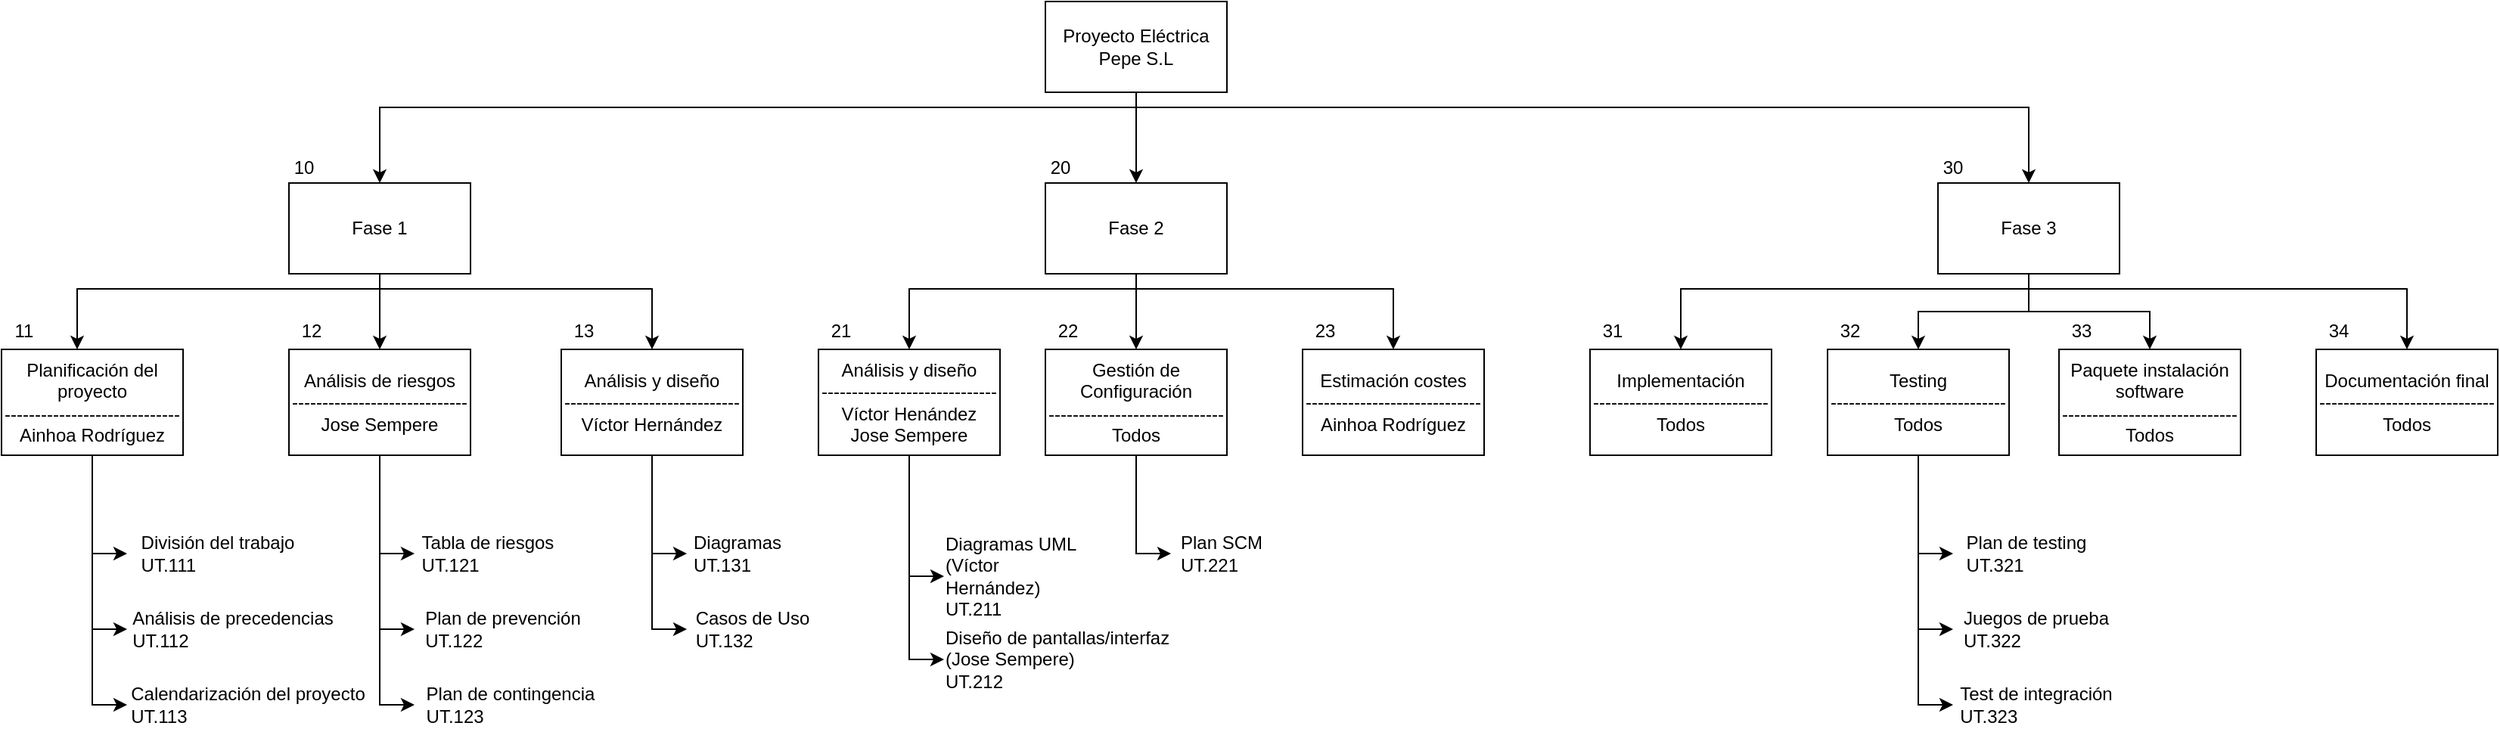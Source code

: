 <mxfile version="17.4.2" type="device"><diagram id="prtHgNgQTEPvFCAcTncT" name="Page-1"><mxGraphModel dx="1633" dy="593" grid="1" gridSize="10" guides="1" tooltips="1" connect="1" arrows="1" fold="1" page="1" pageScale="1" pageWidth="827" pageHeight="1169" math="0" shadow="0"><root><mxCell id="0"/><mxCell id="1" parent="0"/><mxCell id="x5vq5w9e8mtI1vb9CC-X-5" style="edgeStyle=orthogonalEdgeStyle;rounded=0;orthogonalLoop=1;jettySize=auto;html=1;" parent="1" source="x5vq5w9e8mtI1vb9CC-X-1" target="x5vq5w9e8mtI1vb9CC-X-3" edge="1"><mxGeometry relative="1" as="geometry"/></mxCell><mxCell id="x5vq5w9e8mtI1vb9CC-X-6" style="edgeStyle=orthogonalEdgeStyle;rounded=0;orthogonalLoop=1;jettySize=auto;html=1;entryX=0.5;entryY=0;entryDx=0;entryDy=0;" parent="1" source="x5vq5w9e8mtI1vb9CC-X-1" target="x5vq5w9e8mtI1vb9CC-X-2" edge="1"><mxGeometry relative="1" as="geometry"><Array as="points"><mxPoint x="370" y="130"/><mxPoint x="-130" y="130"/></Array></mxGeometry></mxCell><mxCell id="x5vq5w9e8mtI1vb9CC-X-7" style="edgeStyle=orthogonalEdgeStyle;rounded=0;orthogonalLoop=1;jettySize=auto;html=1;entryX=0.5;entryY=0;entryDx=0;entryDy=0;" parent="1" source="x5vq5w9e8mtI1vb9CC-X-1" target="x5vq5w9e8mtI1vb9CC-X-4" edge="1"><mxGeometry relative="1" as="geometry"><Array as="points"><mxPoint x="370" y="130"/><mxPoint x="960" y="130"/></Array></mxGeometry></mxCell><mxCell id="x5vq5w9e8mtI1vb9CC-X-1" value="&lt;font style=&quot;vertical-align: inherit&quot;&gt;&lt;font style=&quot;vertical-align: inherit&quot;&gt;Proyecto Eléctrica&lt;br&gt;Pepe S.L&lt;br&gt;&lt;/font&gt;&lt;/font&gt;" style="rounded=0;whiteSpace=wrap;html=1;" parent="1" vertex="1"><mxGeometry x="310" y="60" width="120" height="60" as="geometry"/></mxCell><mxCell id="x5vq5w9e8mtI1vb9CC-X-32" style="edgeStyle=orthogonalEdgeStyle;rounded=0;orthogonalLoop=1;jettySize=auto;html=1;" parent="1" source="x5vq5w9e8mtI1vb9CC-X-2" target="x5vq5w9e8mtI1vb9CC-X-8" edge="1"><mxGeometry relative="1" as="geometry"><Array as="points"><mxPoint x="-130" y="250"/><mxPoint x="-330" y="250"/></Array></mxGeometry></mxCell><mxCell id="x5vq5w9e8mtI1vb9CC-X-33" style="edgeStyle=orthogonalEdgeStyle;rounded=0;orthogonalLoop=1;jettySize=auto;html=1;" parent="1" source="x5vq5w9e8mtI1vb9CC-X-2" target="x5vq5w9e8mtI1vb9CC-X-19" edge="1"><mxGeometry relative="1" as="geometry"/></mxCell><mxCell id="x5vq5w9e8mtI1vb9CC-X-34" style="edgeStyle=orthogonalEdgeStyle;rounded=0;orthogonalLoop=1;jettySize=auto;html=1;entryX=0.5;entryY=0;entryDx=0;entryDy=0;" parent="1" source="x5vq5w9e8mtI1vb9CC-X-2" target="x5vq5w9e8mtI1vb9CC-X-27" edge="1"><mxGeometry relative="1" as="geometry"><Array as="points"><mxPoint x="-130" y="250"/><mxPoint x="50" y="250"/></Array></mxGeometry></mxCell><mxCell id="x5vq5w9e8mtI1vb9CC-X-2" value="&lt;font style=&quot;vertical-align: inherit&quot;&gt;&lt;font style=&quot;vertical-align: inherit&quot;&gt;Fase 1&lt;/font&gt;&lt;/font&gt;" style="rounded=0;whiteSpace=wrap;html=1;" parent="1" vertex="1"><mxGeometry x="-190" y="180" width="120" height="60" as="geometry"/></mxCell><mxCell id="x5vq5w9e8mtI1vb9CC-X-55" style="edgeStyle=orthogonalEdgeStyle;rounded=0;orthogonalLoop=1;jettySize=auto;html=1;entryX=0.5;entryY=0;entryDx=0;entryDy=0;" parent="1" source="x5vq5w9e8mtI1vb9CC-X-3" target="x5vq5w9e8mtI1vb9CC-X-38" edge="1"><mxGeometry relative="1" as="geometry"><Array as="points"><mxPoint x="370" y="250"/><mxPoint x="220" y="250"/></Array></mxGeometry></mxCell><mxCell id="x5vq5w9e8mtI1vb9CC-X-56" style="edgeStyle=orthogonalEdgeStyle;rounded=0;orthogonalLoop=1;jettySize=auto;html=1;entryX=0.5;entryY=0;entryDx=0;entryDy=0;" parent="1" source="x5vq5w9e8mtI1vb9CC-X-3" target="x5vq5w9e8mtI1vb9CC-X-46" edge="1"><mxGeometry relative="1" as="geometry"/></mxCell><mxCell id="x5vq5w9e8mtI1vb9CC-X-57" style="edgeStyle=orthogonalEdgeStyle;rounded=0;orthogonalLoop=1;jettySize=auto;html=1;entryX=0.5;entryY=0;entryDx=0;entryDy=0;" parent="1" source="x5vq5w9e8mtI1vb9CC-X-3" target="x5vq5w9e8mtI1vb9CC-X-52" edge="1"><mxGeometry relative="1" as="geometry"><Array as="points"><mxPoint x="370" y="250"/><mxPoint x="540" y="250"/></Array></mxGeometry></mxCell><mxCell id="x5vq5w9e8mtI1vb9CC-X-3" value="&lt;font style=&quot;vertical-align: inherit&quot;&gt;&lt;font style=&quot;vertical-align: inherit&quot;&gt;Fase 2&lt;/font&gt;&lt;/font&gt;" style="rounded=0;whiteSpace=wrap;html=1;" parent="1" vertex="1"><mxGeometry x="310" y="180" width="120" height="60" as="geometry"/></mxCell><mxCell id="x5vq5w9e8mtI1vb9CC-X-74" style="edgeStyle=orthogonalEdgeStyle;rounded=0;orthogonalLoop=1;jettySize=auto;html=1;" parent="1" source="x5vq5w9e8mtI1vb9CC-X-4" target="x5vq5w9e8mtI1vb9CC-X-59" edge="1"><mxGeometry relative="1" as="geometry"><Array as="points"><mxPoint x="960" y="250"/><mxPoint x="730" y="250"/></Array></mxGeometry></mxCell><mxCell id="x5vq5w9e8mtI1vb9CC-X-75" style="edgeStyle=orthogonalEdgeStyle;rounded=0;orthogonalLoop=1;jettySize=auto;html=1;entryX=0.5;entryY=0;entryDx=0;entryDy=0;" parent="1" source="x5vq5w9e8mtI1vb9CC-X-4" target="x5vq5w9e8mtI1vb9CC-X-64" edge="1"><mxGeometry relative="1" as="geometry"/></mxCell><mxCell id="x5vq5w9e8mtI1vb9CC-X-76" style="edgeStyle=orthogonalEdgeStyle;rounded=0;orthogonalLoop=1;jettySize=auto;html=1;" parent="1" source="x5vq5w9e8mtI1vb9CC-X-4" target="x5vq5w9e8mtI1vb9CC-X-70" edge="1"><mxGeometry relative="1" as="geometry"/></mxCell><mxCell id="x5vq5w9e8mtI1vb9CC-X-77" style="edgeStyle=orthogonalEdgeStyle;rounded=0;orthogonalLoop=1;jettySize=auto;html=1;" parent="1" source="x5vq5w9e8mtI1vb9CC-X-4" target="x5vq5w9e8mtI1vb9CC-X-72" edge="1"><mxGeometry relative="1" as="geometry"><Array as="points"><mxPoint x="960" y="250"/><mxPoint x="1210" y="250"/></Array></mxGeometry></mxCell><mxCell id="x5vq5w9e8mtI1vb9CC-X-4" value="&lt;font style=&quot;vertical-align: inherit&quot;&gt;&lt;font style=&quot;vertical-align: inherit&quot;&gt;Fase 3&lt;/font&gt;&lt;/font&gt;" style="rounded=0;whiteSpace=wrap;html=1;" parent="1" vertex="1"><mxGeometry x="900" y="180" width="120" height="60" as="geometry"/></mxCell><mxCell id="x5vq5w9e8mtI1vb9CC-X-13" style="edgeStyle=orthogonalEdgeStyle;rounded=0;orthogonalLoop=1;jettySize=auto;html=1;entryX=0;entryY=0.5;entryDx=0;entryDy=0;" parent="1" source="x5vq5w9e8mtI1vb9CC-X-8" target="x5vq5w9e8mtI1vb9CC-X-9" edge="1"><mxGeometry relative="1" as="geometry"/></mxCell><mxCell id="x5vq5w9e8mtI1vb9CC-X-14" style="edgeStyle=orthogonalEdgeStyle;rounded=0;orthogonalLoop=1;jettySize=auto;html=1;entryX=0;entryY=0.5;entryDx=0;entryDy=0;" parent="1" source="x5vq5w9e8mtI1vb9CC-X-8" target="x5vq5w9e8mtI1vb9CC-X-11" edge="1"><mxGeometry relative="1" as="geometry"/></mxCell><mxCell id="x5vq5w9e8mtI1vb9CC-X-15" style="edgeStyle=orthogonalEdgeStyle;rounded=0;orthogonalLoop=1;jettySize=auto;html=1;entryX=0;entryY=0.5;entryDx=0;entryDy=0;" parent="1" source="x5vq5w9e8mtI1vb9CC-X-8" target="x5vq5w9e8mtI1vb9CC-X-12" edge="1"><mxGeometry relative="1" as="geometry"/></mxCell><mxCell id="x5vq5w9e8mtI1vb9CC-X-8" value="Planificación del proyecto&lt;br&gt;-----------------------------&lt;br&gt;Ainhoa Rodríguez" style="rounded=0;whiteSpace=wrap;html=1;" parent="1" vertex="1"><mxGeometry x="-380" y="290" width="120" height="70" as="geometry"/></mxCell><mxCell id="x5vq5w9e8mtI1vb9CC-X-9" value="División del trabajo&lt;br&gt;&lt;div style=&quot;text-align: left&quot;&gt;&lt;span&gt;UT.111&lt;/span&gt;&lt;/div&gt;" style="text;html=1;strokeColor=none;fillColor=none;align=center;verticalAlign=middle;whiteSpace=wrap;rounded=0;" parent="1" vertex="1"><mxGeometry x="-297" y="410" width="120" height="30" as="geometry"/></mxCell><mxCell id="x5vq5w9e8mtI1vb9CC-X-10" value="11" style="text;html=1;strokeColor=none;fillColor=none;align=center;verticalAlign=middle;whiteSpace=wrap;rounded=0;" parent="1" vertex="1"><mxGeometry x="-380" y="270" width="30" height="15" as="geometry"/></mxCell><mxCell id="x5vq5w9e8mtI1vb9CC-X-11" value="Análisis de precedencias&lt;br&gt;&lt;div style=&quot;text-align: left&quot;&gt;&lt;span&gt;UT.112&lt;/span&gt;&lt;/div&gt;" style="text;html=1;strokeColor=none;fillColor=none;align=center;verticalAlign=middle;whiteSpace=wrap;rounded=0;" parent="1" vertex="1"><mxGeometry x="-297" y="460" width="140" height="30" as="geometry"/></mxCell><mxCell id="x5vq5w9e8mtI1vb9CC-X-12" value="Calendarización del proyecto&lt;br&gt;&lt;div style=&quot;text-align: left&quot;&gt;&lt;span&gt;UT.113&lt;/span&gt;&lt;/div&gt;" style="text;html=1;strokeColor=none;fillColor=none;align=center;verticalAlign=middle;whiteSpace=wrap;rounded=0;" parent="1" vertex="1"><mxGeometry x="-297" y="510" width="160" height="30" as="geometry"/></mxCell><mxCell id="x5vq5w9e8mtI1vb9CC-X-16" style="edgeStyle=orthogonalEdgeStyle;rounded=0;orthogonalLoop=1;jettySize=auto;html=1;entryX=0;entryY=0.5;entryDx=0;entryDy=0;" parent="1" source="x5vq5w9e8mtI1vb9CC-X-19" target="x5vq5w9e8mtI1vb9CC-X-20" edge="1"><mxGeometry relative="1" as="geometry"/></mxCell><mxCell id="x5vq5w9e8mtI1vb9CC-X-17" style="edgeStyle=orthogonalEdgeStyle;rounded=0;orthogonalLoop=1;jettySize=auto;html=1;entryX=0;entryY=0.5;entryDx=0;entryDy=0;" parent="1" source="x5vq5w9e8mtI1vb9CC-X-19" target="x5vq5w9e8mtI1vb9CC-X-22" edge="1"><mxGeometry relative="1" as="geometry"/></mxCell><mxCell id="x5vq5w9e8mtI1vb9CC-X-18" style="edgeStyle=orthogonalEdgeStyle;rounded=0;orthogonalLoop=1;jettySize=auto;html=1;entryX=0;entryY=0.5;entryDx=0;entryDy=0;" parent="1" source="x5vq5w9e8mtI1vb9CC-X-19" target="x5vq5w9e8mtI1vb9CC-X-23" edge="1"><mxGeometry relative="1" as="geometry"/></mxCell><mxCell id="x5vq5w9e8mtI1vb9CC-X-19" value="Análisis de riesgos&lt;br&gt;-----------------------------&lt;br&gt;Jose Sempere" style="rounded=0;whiteSpace=wrap;html=1;" parent="1" vertex="1"><mxGeometry x="-190" y="290" width="120" height="70" as="geometry"/></mxCell><mxCell id="x5vq5w9e8mtI1vb9CC-X-20" value="Tabla de riesgos&lt;br&gt;&lt;div style=&quot;text-align: left&quot;&gt;&lt;span&gt;UT.121&lt;/span&gt;&lt;/div&gt;" style="text;html=1;strokeColor=none;fillColor=none;align=center;verticalAlign=middle;whiteSpace=wrap;rounded=0;" parent="1" vertex="1"><mxGeometry x="-107" y="410" width="97" height="30" as="geometry"/></mxCell><mxCell id="x5vq5w9e8mtI1vb9CC-X-21" value="12" style="text;html=1;strokeColor=none;fillColor=none;align=center;verticalAlign=middle;whiteSpace=wrap;rounded=0;" parent="1" vertex="1"><mxGeometry x="-190" y="270" width="30" height="15" as="geometry"/></mxCell><mxCell id="x5vq5w9e8mtI1vb9CC-X-22" value="Plan de prevención&lt;br&gt;&lt;div style=&quot;text-align: left&quot;&gt;&lt;span&gt;UT.122&lt;/span&gt;&lt;/div&gt;" style="text;html=1;strokeColor=none;fillColor=none;align=center;verticalAlign=middle;whiteSpace=wrap;rounded=0;" parent="1" vertex="1"><mxGeometry x="-107" y="460" width="117" height="30" as="geometry"/></mxCell><mxCell id="x5vq5w9e8mtI1vb9CC-X-23" value="Plan de contingencia&lt;br&gt;&lt;div style=&quot;text-align: left&quot;&gt;&lt;span&gt;UT.123&lt;/span&gt;&lt;/div&gt;" style="text;html=1;strokeColor=none;fillColor=none;align=center;verticalAlign=middle;whiteSpace=wrap;rounded=0;" parent="1" vertex="1"><mxGeometry x="-107" y="510" width="127" height="30" as="geometry"/></mxCell><mxCell id="x5vq5w9e8mtI1vb9CC-X-24" style="edgeStyle=orthogonalEdgeStyle;rounded=0;orthogonalLoop=1;jettySize=auto;html=1;entryX=0;entryY=0.5;entryDx=0;entryDy=0;" parent="1" source="x5vq5w9e8mtI1vb9CC-X-27" target="x5vq5w9e8mtI1vb9CC-X-28" edge="1"><mxGeometry relative="1" as="geometry"/></mxCell><mxCell id="x5vq5w9e8mtI1vb9CC-X-25" style="edgeStyle=orthogonalEdgeStyle;rounded=0;orthogonalLoop=1;jettySize=auto;html=1;entryX=0;entryY=0.5;entryDx=0;entryDy=0;" parent="1" source="x5vq5w9e8mtI1vb9CC-X-27" target="x5vq5w9e8mtI1vb9CC-X-30" edge="1"><mxGeometry relative="1" as="geometry"/></mxCell><mxCell id="x5vq5w9e8mtI1vb9CC-X-27" value="Análisis y diseño&lt;br&gt;-----------------------------&lt;br&gt;Víctor Hernández" style="rounded=0;whiteSpace=wrap;html=1;" parent="1" vertex="1"><mxGeometry x="-10" y="290" width="120" height="70" as="geometry"/></mxCell><mxCell id="x5vq5w9e8mtI1vb9CC-X-28" value="Diagramas&lt;br&gt;&lt;div style=&quot;text-align: left&quot;&gt;&lt;span&gt;UT.131&lt;/span&gt;&lt;/div&gt;" style="text;html=1;strokeColor=none;fillColor=none;align=center;verticalAlign=middle;whiteSpace=wrap;rounded=0;" parent="1" vertex="1"><mxGeometry x="73" y="410" width="67" height="30" as="geometry"/></mxCell><mxCell id="x5vq5w9e8mtI1vb9CC-X-29" value="13" style="text;html=1;strokeColor=none;fillColor=none;align=center;verticalAlign=middle;whiteSpace=wrap;rounded=0;" parent="1" vertex="1"><mxGeometry x="-10" y="270" width="30" height="15" as="geometry"/></mxCell><mxCell id="x5vq5w9e8mtI1vb9CC-X-30" value="Casos de Uso&lt;br&gt;&lt;div style=&quot;text-align: left&quot;&gt;&lt;span&gt;UT.132&lt;/span&gt;&lt;/div&gt;" style="text;html=1;strokeColor=none;fillColor=none;align=center;verticalAlign=middle;whiteSpace=wrap;rounded=0;" parent="1" vertex="1"><mxGeometry x="73" y="460" width="87" height="30" as="geometry"/></mxCell><mxCell id="x5vq5w9e8mtI1vb9CC-X-35" style="edgeStyle=orthogonalEdgeStyle;rounded=0;orthogonalLoop=1;jettySize=auto;html=1;entryX=0;entryY=0.5;entryDx=0;entryDy=0;" parent="1" source="x5vq5w9e8mtI1vb9CC-X-38" target="x5vq5w9e8mtI1vb9CC-X-39" edge="1"><mxGeometry relative="1" as="geometry"/></mxCell><mxCell id="x5vq5w9e8mtI1vb9CC-X-36" style="edgeStyle=orthogonalEdgeStyle;rounded=0;orthogonalLoop=1;jettySize=auto;html=1;entryX=0;entryY=0.5;entryDx=0;entryDy=0;" parent="1" source="x5vq5w9e8mtI1vb9CC-X-38" target="x5vq5w9e8mtI1vb9CC-X-41" edge="1"><mxGeometry relative="1" as="geometry"/></mxCell><mxCell id="x5vq5w9e8mtI1vb9CC-X-38" value="Análisis y diseño&lt;br&gt;-----------------------------&lt;br&gt;Víctor Henández&lt;br&gt;Jose Sempere" style="rounded=0;whiteSpace=wrap;html=1;" parent="1" vertex="1"><mxGeometry x="160" y="290" width="120" height="70" as="geometry"/></mxCell><mxCell id="x5vq5w9e8mtI1vb9CC-X-39" value="&lt;div style=&quot;text-align: left&quot;&gt;&lt;span&gt;Diagramas UML (Víctor Hernández)&lt;/span&gt;&lt;/div&gt;&lt;div style=&quot;text-align: left&quot;&gt;&lt;span&gt;UT.211&lt;/span&gt;&lt;/div&gt;" style="text;html=1;strokeColor=none;fillColor=none;align=center;verticalAlign=middle;whiteSpace=wrap;rounded=0;" parent="1" vertex="1"><mxGeometry x="243" y="410" width="97" height="60" as="geometry"/></mxCell><mxCell id="x5vq5w9e8mtI1vb9CC-X-40" value="21" style="text;html=1;strokeColor=none;fillColor=none;align=center;verticalAlign=middle;whiteSpace=wrap;rounded=0;" parent="1" vertex="1"><mxGeometry x="160" y="270" width="30" height="15" as="geometry"/></mxCell><mxCell id="x5vq5w9e8mtI1vb9CC-X-41" value="&lt;div style=&quot;text-align: left&quot;&gt;&lt;span&gt;Diseño de pantallas/interfaz (Jose Sempere)&lt;/span&gt;&lt;/div&gt;&lt;div style=&quot;text-align: left&quot;&gt;&lt;span&gt;UT.212&lt;/span&gt;&lt;/div&gt;" style="text;html=1;strokeColor=none;fillColor=none;align=center;verticalAlign=middle;whiteSpace=wrap;rounded=0;" parent="1" vertex="1"><mxGeometry x="243" y="460" width="157" height="70" as="geometry"/></mxCell><mxCell id="x5vq5w9e8mtI1vb9CC-X-43" value="10" style="text;html=1;strokeColor=none;fillColor=none;align=center;verticalAlign=middle;whiteSpace=wrap;rounded=0;" parent="1" vertex="1"><mxGeometry x="-190" y="160" width="20" height="20" as="geometry"/></mxCell><mxCell id="x5vq5w9e8mtI1vb9CC-X-44" style="edgeStyle=orthogonalEdgeStyle;rounded=0;orthogonalLoop=1;jettySize=auto;html=1;entryX=0;entryY=0.5;entryDx=0;entryDy=0;" parent="1" source="x5vq5w9e8mtI1vb9CC-X-46" target="x5vq5w9e8mtI1vb9CC-X-47" edge="1"><mxGeometry relative="1" as="geometry"/></mxCell><mxCell id="x5vq5w9e8mtI1vb9CC-X-46" value="Gestión de Configuración&lt;br&gt;-----------------------------&lt;br&gt;Todos" style="rounded=0;whiteSpace=wrap;html=1;" parent="1" vertex="1"><mxGeometry x="310" y="290" width="120" height="70" as="geometry"/></mxCell><mxCell id="x5vq5w9e8mtI1vb9CC-X-47" value="Plan SCM&lt;br&gt;&lt;div style=&quot;text-align: left&quot;&gt;&lt;span&gt;UT.221&lt;/span&gt;&lt;/div&gt;" style="text;html=1;strokeColor=none;fillColor=none;align=center;verticalAlign=middle;whiteSpace=wrap;rounded=0;" parent="1" vertex="1"><mxGeometry x="393" y="410" width="67" height="30" as="geometry"/></mxCell><mxCell id="x5vq5w9e8mtI1vb9CC-X-48" value="22" style="text;html=1;strokeColor=none;fillColor=none;align=center;verticalAlign=middle;whiteSpace=wrap;rounded=0;" parent="1" vertex="1"><mxGeometry x="310" y="270" width="30" height="15" as="geometry"/></mxCell><mxCell id="x5vq5w9e8mtI1vb9CC-X-50" value="20" style="text;html=1;strokeColor=none;fillColor=none;align=center;verticalAlign=middle;whiteSpace=wrap;rounded=0;" parent="1" vertex="1"><mxGeometry x="310" y="160" width="20" height="20" as="geometry"/></mxCell><mxCell id="x5vq5w9e8mtI1vb9CC-X-52" value="Estimación costes&lt;br&gt;-----------------------------&lt;br&gt;Ainhoa Rodríguez" style="rounded=0;whiteSpace=wrap;html=1;" parent="1" vertex="1"><mxGeometry x="480" y="290" width="120" height="70" as="geometry"/></mxCell><mxCell id="x5vq5w9e8mtI1vb9CC-X-54" value="23" style="text;html=1;strokeColor=none;fillColor=none;align=center;verticalAlign=middle;whiteSpace=wrap;rounded=0;" parent="1" vertex="1"><mxGeometry x="480" y="270" width="30" height="15" as="geometry"/></mxCell><mxCell id="x5vq5w9e8mtI1vb9CC-X-58" value="30" style="text;html=1;strokeColor=none;fillColor=none;align=center;verticalAlign=middle;whiteSpace=wrap;rounded=0;" parent="1" vertex="1"><mxGeometry x="900" y="160" width="20" height="20" as="geometry"/></mxCell><mxCell id="x5vq5w9e8mtI1vb9CC-X-59" value="Implementación&lt;br&gt;-----------------------------&lt;br&gt;Todos" style="rounded=0;whiteSpace=wrap;html=1;" parent="1" vertex="1"><mxGeometry x="670" y="290" width="120" height="70" as="geometry"/></mxCell><mxCell id="x5vq5w9e8mtI1vb9CC-X-60" value="31" style="text;html=1;strokeColor=none;fillColor=none;align=center;verticalAlign=middle;whiteSpace=wrap;rounded=0;" parent="1" vertex="1"><mxGeometry x="670" y="270" width="30" height="15" as="geometry"/></mxCell><mxCell id="x5vq5w9e8mtI1vb9CC-X-61" style="edgeStyle=orthogonalEdgeStyle;rounded=0;orthogonalLoop=1;jettySize=auto;html=1;entryX=0;entryY=0.5;entryDx=0;entryDy=0;" parent="1" source="x5vq5w9e8mtI1vb9CC-X-64" target="x5vq5w9e8mtI1vb9CC-X-65" edge="1"><mxGeometry relative="1" as="geometry"/></mxCell><mxCell id="x5vq5w9e8mtI1vb9CC-X-62" style="edgeStyle=orthogonalEdgeStyle;rounded=0;orthogonalLoop=1;jettySize=auto;html=1;entryX=0;entryY=0.5;entryDx=0;entryDy=0;" parent="1" source="x5vq5w9e8mtI1vb9CC-X-64" target="x5vq5w9e8mtI1vb9CC-X-67" edge="1"><mxGeometry relative="1" as="geometry"/></mxCell><mxCell id="x5vq5w9e8mtI1vb9CC-X-69" style="edgeStyle=orthogonalEdgeStyle;rounded=0;orthogonalLoop=1;jettySize=auto;html=1;entryX=0;entryY=0.5;entryDx=0;entryDy=0;" parent="1" source="x5vq5w9e8mtI1vb9CC-X-64" target="x5vq5w9e8mtI1vb9CC-X-68" edge="1"><mxGeometry relative="1" as="geometry"/></mxCell><mxCell id="x5vq5w9e8mtI1vb9CC-X-64" value="Testing&lt;br&gt;-----------------------------&lt;br&gt;Todos" style="rounded=0;whiteSpace=wrap;html=1;" parent="1" vertex="1"><mxGeometry x="827" y="290" width="120" height="70" as="geometry"/></mxCell><mxCell id="x5vq5w9e8mtI1vb9CC-X-65" value="Plan de testing&lt;br&gt;&lt;div style=&quot;text-align: left&quot;&gt;&lt;span&gt;UT.321&lt;/span&gt;&lt;/div&gt;" style="text;html=1;strokeColor=none;fillColor=none;align=center;verticalAlign=middle;whiteSpace=wrap;rounded=0;" parent="1" vertex="1"><mxGeometry x="910" y="410" width="97" height="30" as="geometry"/></mxCell><mxCell id="x5vq5w9e8mtI1vb9CC-X-66" value="32" style="text;html=1;strokeColor=none;fillColor=none;align=center;verticalAlign=middle;whiteSpace=wrap;rounded=0;" parent="1" vertex="1"><mxGeometry x="827" y="270" width="30" height="15" as="geometry"/></mxCell><mxCell id="x5vq5w9e8mtI1vb9CC-X-67" value="Juegos de prueba&lt;br&gt;&lt;div style=&quot;text-align: left&quot;&gt;&lt;span&gt;UT.322&lt;/span&gt;&lt;/div&gt;" style="text;html=1;strokeColor=none;fillColor=none;align=center;verticalAlign=middle;whiteSpace=wrap;rounded=0;" parent="1" vertex="1"><mxGeometry x="910" y="460" width="110" height="30" as="geometry"/></mxCell><mxCell id="x5vq5w9e8mtI1vb9CC-X-68" value="Test de integración&lt;br&gt;&lt;div style=&quot;text-align: left&quot;&gt;&lt;span&gt;UT.323&lt;/span&gt;&lt;/div&gt;" style="text;html=1;strokeColor=none;fillColor=none;align=center;verticalAlign=middle;whiteSpace=wrap;rounded=0;" parent="1" vertex="1"><mxGeometry x="910" y="510" width="110" height="30" as="geometry"/></mxCell><mxCell id="x5vq5w9e8mtI1vb9CC-X-70" value="Paquete instalación software&lt;br&gt;-----------------------------&lt;br&gt;Todos" style="rounded=0;whiteSpace=wrap;html=1;" parent="1" vertex="1"><mxGeometry x="980" y="290" width="120" height="70" as="geometry"/></mxCell><mxCell id="x5vq5w9e8mtI1vb9CC-X-71" value="33" style="text;html=1;strokeColor=none;fillColor=none;align=center;verticalAlign=middle;whiteSpace=wrap;rounded=0;" parent="1" vertex="1"><mxGeometry x="980" y="270" width="30" height="15" as="geometry"/></mxCell><mxCell id="x5vq5w9e8mtI1vb9CC-X-72" value="Documentación final&lt;br&gt;-----------------------------&lt;br&gt;Todos" style="rounded=0;whiteSpace=wrap;html=1;" parent="1" vertex="1"><mxGeometry x="1150" y="290" width="120" height="70" as="geometry"/></mxCell><mxCell id="x5vq5w9e8mtI1vb9CC-X-73" value="34" style="text;html=1;strokeColor=none;fillColor=none;align=center;verticalAlign=middle;whiteSpace=wrap;rounded=0;" parent="1" vertex="1"><mxGeometry x="1150" y="270" width="30" height="15" as="geometry"/></mxCell></root></mxGraphModel></diagram></mxfile>